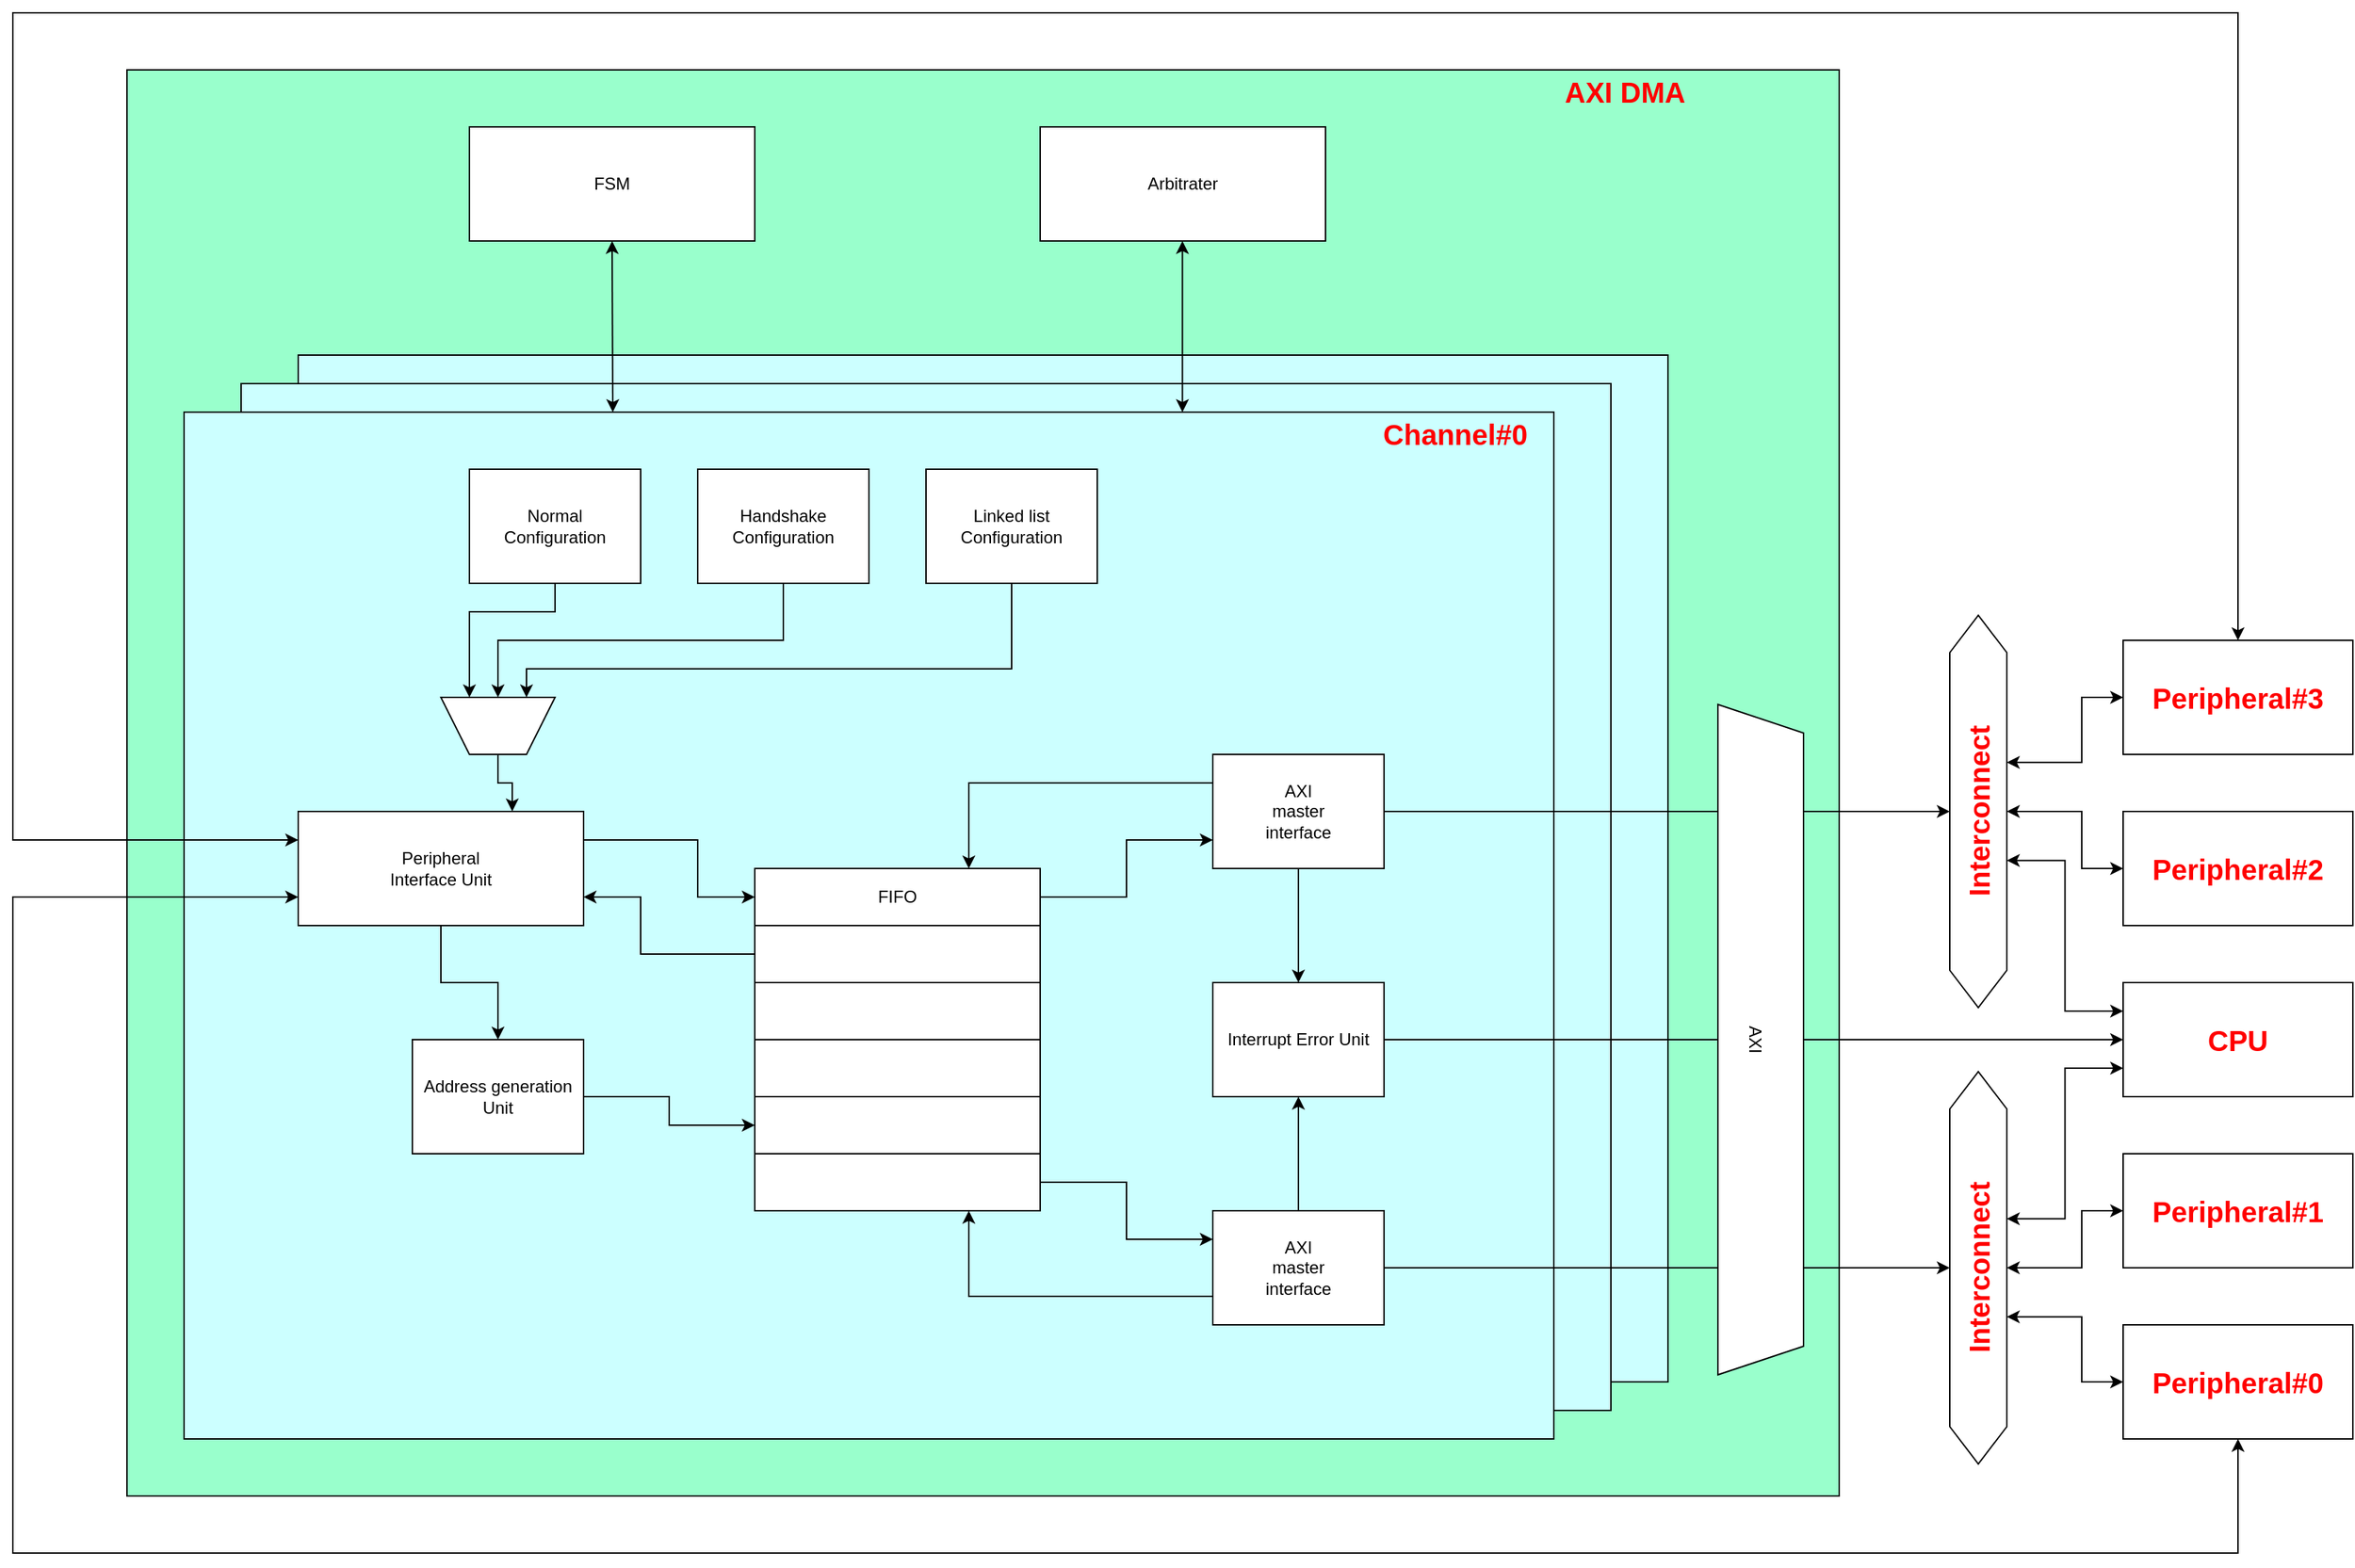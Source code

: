 <mxfile version="20.8.20" type="device"><diagram name="Page-1" id="laFq4SPXvr4mUaNoG60j"><mxGraphModel dx="2440" dy="2529" grid="1" gridSize="10" guides="1" tooltips="1" connect="1" arrows="1" fold="1" page="1" pageScale="1" pageWidth="827" pageHeight="1169" math="0" shadow="0"><root><mxCell id="0"/><mxCell id="1" parent="0"/><mxCell id="YrL9zVgEf5uvfWbwpoK--57" value="" style="rounded=0;whiteSpace=wrap;html=1;fillColor=#99FFCC;" parent="1" vertex="1"><mxGeometry x="160" y="-200" width="1200" height="1000" as="geometry"/></mxCell><mxCell id="YrL9zVgEf5uvfWbwpoK--50" value="" style="rounded=0;whiteSpace=wrap;html=1;fillColor=#CCFFFF;" parent="1" vertex="1"><mxGeometry x="280" width="960" height="720" as="geometry"/></mxCell><mxCell id="YrL9zVgEf5uvfWbwpoK--49" value="" style="rounded=0;whiteSpace=wrap;html=1;fillColor=#CCFFFF;" parent="1" vertex="1"><mxGeometry x="240" y="20" width="960" height="720" as="geometry"/></mxCell><mxCell id="rFKA7gapaT-DGG9I3L7u-9" value="" style="rounded=0;whiteSpace=wrap;html=1;fillColor=#CCFFFF;" parent="1" vertex="1"><mxGeometry x="200" y="40" width="960" height="720" as="geometry"/></mxCell><mxCell id="rFKA7gapaT-DGG9I3L7u-1" value="Arbitrater" style="rounded=0;whiteSpace=wrap;html=1;" parent="1" vertex="1"><mxGeometry x="800" y="-160" width="200" height="80" as="geometry"/></mxCell><mxCell id="YrL9zVgEf5uvfWbwpoK--6" style="edgeStyle=orthogonalEdgeStyle;rounded=0;orthogonalLoop=1;jettySize=auto;html=1;exitX=0.5;exitY=1;exitDx=0;exitDy=0;entryX=0.75;entryY=1;entryDx=0;entryDy=0;" parent="1" source="rFKA7gapaT-DGG9I3L7u-3" target="YrL9zVgEf5uvfWbwpoK--5" edge="1"><mxGeometry relative="1" as="geometry"><Array as="points"><mxPoint x="460" y="180"/><mxPoint x="400" y="180"/></Array></mxGeometry></mxCell><mxCell id="rFKA7gapaT-DGG9I3L7u-3" value="Normal&lt;br&gt;Configuration" style="rounded=0;whiteSpace=wrap;html=1;" parent="1" vertex="1"><mxGeometry x="400" y="80" width="120" height="80" as="geometry"/></mxCell><mxCell id="YrL9zVgEf5uvfWbwpoK--7" style="edgeStyle=orthogonalEdgeStyle;rounded=0;orthogonalLoop=1;jettySize=auto;html=1;exitX=0.5;exitY=1;exitDx=0;exitDy=0;" parent="1" source="rFKA7gapaT-DGG9I3L7u-4" target="YrL9zVgEf5uvfWbwpoK--5" edge="1"><mxGeometry relative="1" as="geometry"/></mxCell><mxCell id="rFKA7gapaT-DGG9I3L7u-4" value="Handshake&lt;br&gt;Configuration" style="rounded=0;whiteSpace=wrap;html=1;" parent="1" vertex="1"><mxGeometry x="560" y="80" width="120" height="80" as="geometry"/></mxCell><mxCell id="YrL9zVgEf5uvfWbwpoK--8" style="edgeStyle=orthogonalEdgeStyle;rounded=0;orthogonalLoop=1;jettySize=auto;html=1;exitX=0.5;exitY=1;exitDx=0;exitDy=0;entryX=0.25;entryY=1;entryDx=0;entryDy=0;" parent="1" source="rFKA7gapaT-DGG9I3L7u-5" target="YrL9zVgEf5uvfWbwpoK--5" edge="1"><mxGeometry relative="1" as="geometry"><Array as="points"><mxPoint x="780" y="220"/><mxPoint x="440" y="220"/></Array></mxGeometry></mxCell><mxCell id="rFKA7gapaT-DGG9I3L7u-5" value="Linked list&lt;br&gt;Configuration" style="rounded=0;whiteSpace=wrap;html=1;" parent="1" vertex="1"><mxGeometry x="720" y="80" width="120" height="80" as="geometry"/></mxCell><mxCell id="YrL9zVgEf5uvfWbwpoK--22" style="edgeStyle=orthogonalEdgeStyle;rounded=0;orthogonalLoop=1;jettySize=auto;html=1;exitX=0.5;exitY=1;exitDx=0;exitDy=0;" parent="1" source="rFKA7gapaT-DGG9I3L7u-6" target="YrL9zVgEf5uvfWbwpoK--21" edge="1"><mxGeometry relative="1" as="geometry"/></mxCell><mxCell id="YrL9zVgEf5uvfWbwpoK--26" style="edgeStyle=orthogonalEdgeStyle;rounded=0;orthogonalLoop=1;jettySize=auto;html=1;exitX=0;exitY=0.25;exitDx=0;exitDy=0;entryX=0.75;entryY=0;entryDx=0;entryDy=0;" parent="1" source="rFKA7gapaT-DGG9I3L7u-6" target="YrL9zVgEf5uvfWbwpoK--14" edge="1"><mxGeometry relative="1" as="geometry"/></mxCell><mxCell id="YrL9zVgEf5uvfWbwpoK--46" style="edgeStyle=orthogonalEdgeStyle;rounded=0;orthogonalLoop=1;jettySize=auto;html=1;exitX=1;exitY=0.5;exitDx=0;exitDy=0;entryX=0.5;entryY=1;entryDx=0;entryDy=0;" parent="1" source="rFKA7gapaT-DGG9I3L7u-6" target="YrL9zVgEf5uvfWbwpoK--39" edge="1"><mxGeometry relative="1" as="geometry"/></mxCell><mxCell id="rFKA7gapaT-DGG9I3L7u-6" value="AXI&lt;br&gt;master&lt;br&gt;interface" style="rounded=0;whiteSpace=wrap;html=1;" parent="1" vertex="1"><mxGeometry x="921" y="280" width="120" height="80" as="geometry"/></mxCell><mxCell id="YrL9zVgEf5uvfWbwpoK--23" style="edgeStyle=orthogonalEdgeStyle;rounded=0;orthogonalLoop=1;jettySize=auto;html=1;exitX=0.5;exitY=0;exitDx=0;exitDy=0;entryX=0.5;entryY=1;entryDx=0;entryDy=0;" parent="1" source="rFKA7gapaT-DGG9I3L7u-7" target="YrL9zVgEf5uvfWbwpoK--21" edge="1"><mxGeometry relative="1" as="geometry"/></mxCell><mxCell id="YrL9zVgEf5uvfWbwpoK--27" style="edgeStyle=orthogonalEdgeStyle;rounded=0;orthogonalLoop=1;jettySize=auto;html=1;exitX=0;exitY=0.75;exitDx=0;exitDy=0;entryX=0.75;entryY=1;entryDx=0;entryDy=0;" parent="1" source="rFKA7gapaT-DGG9I3L7u-7" target="YrL9zVgEf5uvfWbwpoK--19" edge="1"><mxGeometry relative="1" as="geometry"/></mxCell><mxCell id="YrL9zVgEf5uvfWbwpoK--47" style="edgeStyle=orthogonalEdgeStyle;rounded=0;orthogonalLoop=1;jettySize=auto;html=1;exitX=1;exitY=0.5;exitDx=0;exitDy=0;entryX=0.5;entryY=1;entryDx=0;entryDy=0;" parent="1" source="rFKA7gapaT-DGG9I3L7u-7" target="YrL9zVgEf5uvfWbwpoK--32" edge="1"><mxGeometry relative="1" as="geometry"/></mxCell><mxCell id="rFKA7gapaT-DGG9I3L7u-7" value="AXI&lt;br&gt;master&lt;br&gt;interface" style="rounded=0;whiteSpace=wrap;html=1;" parent="1" vertex="1"><mxGeometry x="921" y="600" width="120" height="80" as="geometry"/></mxCell><mxCell id="YrL9zVgEf5uvfWbwpoK--1" value="FSM" style="rounded=0;whiteSpace=wrap;html=1;" parent="1" vertex="1"><mxGeometry x="400" y="-160" width="200" height="80" as="geometry"/></mxCell><mxCell id="YrL9zVgEf5uvfWbwpoK--34" style="edgeStyle=orthogonalEdgeStyle;rounded=0;orthogonalLoop=1;jettySize=auto;html=1;exitX=0.5;exitY=1;exitDx=0;exitDy=0;entryX=0.5;entryY=0;entryDx=0;entryDy=0;" parent="1" source="YrL9zVgEf5uvfWbwpoK--2" target="YrL9zVgEf5uvfWbwpoK--10" edge="1"><mxGeometry relative="1" as="geometry"/></mxCell><mxCell id="YrL9zVgEf5uvfWbwpoK--43" style="edgeStyle=orthogonalEdgeStyle;rounded=0;orthogonalLoop=1;jettySize=auto;html=1;exitX=1;exitY=0.25;exitDx=0;exitDy=0;entryX=0;entryY=0.5;entryDx=0;entryDy=0;" parent="1" source="YrL9zVgEf5uvfWbwpoK--2" target="YrL9zVgEf5uvfWbwpoK--14" edge="1"><mxGeometry relative="1" as="geometry"><Array as="points"><mxPoint x="560" y="340"/><mxPoint x="560" y="380"/></Array></mxGeometry></mxCell><mxCell id="YrL9zVgEf5uvfWbwpoK--2" value="Peripheral&lt;br&gt;Interface Unit" style="rounded=0;whiteSpace=wrap;html=1;" parent="1" vertex="1"><mxGeometry x="280" y="320" width="200" height="80" as="geometry"/></mxCell><mxCell id="YrL9zVgEf5uvfWbwpoK--12" style="edgeStyle=orthogonalEdgeStyle;rounded=0;orthogonalLoop=1;jettySize=auto;html=1;exitX=0.5;exitY=0;exitDx=0;exitDy=0;entryX=0.75;entryY=0;entryDx=0;entryDy=0;" parent="1" source="YrL9zVgEf5uvfWbwpoK--5" target="YrL9zVgEf5uvfWbwpoK--2" edge="1"><mxGeometry relative="1" as="geometry"/></mxCell><mxCell id="YrL9zVgEf5uvfWbwpoK--5" value="" style="shape=trapezoid;perimeter=trapezoidPerimeter;whiteSpace=wrap;html=1;fixedSize=1;rotation=-180;" parent="1" vertex="1"><mxGeometry x="380" y="240" width="80" height="40" as="geometry"/></mxCell><mxCell id="YrL9zVgEf5uvfWbwpoK--35" style="edgeStyle=orthogonalEdgeStyle;rounded=0;orthogonalLoop=1;jettySize=auto;html=1;exitX=1;exitY=0.5;exitDx=0;exitDy=0;entryX=0;entryY=0.5;entryDx=0;entryDy=0;" parent="1" source="YrL9zVgEf5uvfWbwpoK--10" target="YrL9zVgEf5uvfWbwpoK--18" edge="1"><mxGeometry relative="1" as="geometry"/></mxCell><mxCell id="YrL9zVgEf5uvfWbwpoK--10" value="Address generation Unit" style="rounded=0;whiteSpace=wrap;html=1;" parent="1" vertex="1"><mxGeometry x="360" y="480" width="120" height="80" as="geometry"/></mxCell><mxCell id="YrL9zVgEf5uvfWbwpoK--20" value="" style="group" parent="1" vertex="1" connectable="0"><mxGeometry x="600" y="360" width="200" height="240" as="geometry"/></mxCell><mxCell id="YrL9zVgEf5uvfWbwpoK--14" value="FIFO" style="rounded=0;whiteSpace=wrap;html=1;" parent="YrL9zVgEf5uvfWbwpoK--20" vertex="1"><mxGeometry width="200" height="40" as="geometry"/></mxCell><mxCell id="YrL9zVgEf5uvfWbwpoK--15" value="" style="rounded=0;whiteSpace=wrap;html=1;" parent="YrL9zVgEf5uvfWbwpoK--20" vertex="1"><mxGeometry y="40" width="200" height="40" as="geometry"/></mxCell><mxCell id="YrL9zVgEf5uvfWbwpoK--16" value="" style="rounded=0;whiteSpace=wrap;html=1;" parent="YrL9zVgEf5uvfWbwpoK--20" vertex="1"><mxGeometry y="80" width="200" height="40" as="geometry"/></mxCell><mxCell id="YrL9zVgEf5uvfWbwpoK--17" value="" style="rounded=0;whiteSpace=wrap;html=1;" parent="YrL9zVgEf5uvfWbwpoK--20" vertex="1"><mxGeometry y="120" width="200" height="40" as="geometry"/></mxCell><mxCell id="YrL9zVgEf5uvfWbwpoK--18" value="" style="rounded=0;whiteSpace=wrap;html=1;" parent="YrL9zVgEf5uvfWbwpoK--20" vertex="1"><mxGeometry y="160" width="200" height="40" as="geometry"/></mxCell><mxCell id="YrL9zVgEf5uvfWbwpoK--19" value="" style="rounded=0;whiteSpace=wrap;html=1;" parent="YrL9zVgEf5uvfWbwpoK--20" vertex="1"><mxGeometry y="200" width="200" height="40" as="geometry"/></mxCell><mxCell id="YrL9zVgEf5uvfWbwpoK--48" style="edgeStyle=orthogonalEdgeStyle;rounded=0;orthogonalLoop=1;jettySize=auto;html=1;exitX=1;exitY=0.5;exitDx=0;exitDy=0;entryX=0;entryY=0.5;entryDx=0;entryDy=0;" parent="1" source="YrL9zVgEf5uvfWbwpoK--21" target="YrL9zVgEf5uvfWbwpoK--40" edge="1"><mxGeometry relative="1" as="geometry"/></mxCell><mxCell id="YrL9zVgEf5uvfWbwpoK--21" value="Interrupt Error Unit" style="rounded=0;whiteSpace=wrap;html=1;" parent="1" vertex="1"><mxGeometry x="921" y="440" width="120" height="80" as="geometry"/></mxCell><mxCell id="YrL9zVgEf5uvfWbwpoK--24" style="edgeStyle=orthogonalEdgeStyle;rounded=0;orthogonalLoop=1;jettySize=auto;html=1;exitX=1;exitY=0.5;exitDx=0;exitDy=0;entryX=0;entryY=0.75;entryDx=0;entryDy=0;" parent="1" source="YrL9zVgEf5uvfWbwpoK--14" target="rFKA7gapaT-DGG9I3L7u-6" edge="1"><mxGeometry relative="1" as="geometry"/></mxCell><mxCell id="YrL9zVgEf5uvfWbwpoK--25" style="edgeStyle=orthogonalEdgeStyle;rounded=0;orthogonalLoop=1;jettySize=auto;html=1;exitX=1;exitY=0.5;exitDx=0;exitDy=0;entryX=0;entryY=0.25;entryDx=0;entryDy=0;" parent="1" source="YrL9zVgEf5uvfWbwpoK--19" target="rFKA7gapaT-DGG9I3L7u-7" edge="1"><mxGeometry relative="1" as="geometry"/></mxCell><mxCell id="YrL9zVgEf5uvfWbwpoK--72" style="edgeStyle=orthogonalEdgeStyle;rounded=0;orthogonalLoop=1;jettySize=auto;html=1;exitX=0;exitY=0.25;exitDx=0;exitDy=0;entryX=0.625;entryY=0;entryDx=0;entryDy=0;fontSize=20;fontColor=#FF0000;startArrow=classic;startFill=1;" parent="1" source="YrL9zVgEf5uvfWbwpoK--40" target="YrL9zVgEf5uvfWbwpoK--39" edge="1"><mxGeometry relative="1" as="geometry"/></mxCell><mxCell id="YrL9zVgEf5uvfWbwpoK--73" style="edgeStyle=orthogonalEdgeStyle;rounded=0;orthogonalLoop=1;jettySize=auto;html=1;exitX=0;exitY=0.75;exitDx=0;exitDy=0;entryX=0.375;entryY=0;entryDx=0;entryDy=0;fontSize=20;fontColor=#FF0000;startArrow=classic;startFill=1;" parent="1" source="YrL9zVgEf5uvfWbwpoK--40" target="YrL9zVgEf5uvfWbwpoK--32" edge="1"><mxGeometry relative="1" as="geometry"/></mxCell><mxCell id="YrL9zVgEf5uvfWbwpoK--40" value="&lt;b&gt;&lt;font style=&quot;font-size: 20px;&quot; color=&quot;#ff0000&quot;&gt;CPU&lt;/font&gt;&lt;/b&gt;" style="rounded=0;whiteSpace=wrap;html=1;" parent="1" vertex="1"><mxGeometry x="1559" y="440" width="161" height="80" as="geometry"/></mxCell><mxCell id="YrL9zVgEf5uvfWbwpoK--44" style="edgeStyle=orthogonalEdgeStyle;rounded=0;orthogonalLoop=1;jettySize=auto;html=1;exitX=0;exitY=0.5;exitDx=0;exitDy=0;entryX=1;entryY=0.75;entryDx=0;entryDy=0;" parent="1" source="YrL9zVgEf5uvfWbwpoK--15" target="YrL9zVgEf5uvfWbwpoK--2" edge="1"><mxGeometry relative="1" as="geometry"><Array as="points"><mxPoint x="520" y="420"/><mxPoint x="520" y="380"/></Array></mxGeometry></mxCell><mxCell id="YrL9zVgEf5uvfWbwpoK--52" value="" style="endArrow=classic;startArrow=classic;html=1;rounded=0;entryX=0.5;entryY=1;entryDx=0;entryDy=0;exitX=0.313;exitY=0;exitDx=0;exitDy=0;exitPerimeter=0;" parent="1" source="rFKA7gapaT-DGG9I3L7u-9" target="YrL9zVgEf5uvfWbwpoK--1" edge="1"><mxGeometry width="50" height="50" relative="1" as="geometry"><mxPoint x="500" y="-20" as="sourcePoint"/><mxPoint x="520" y="-70" as="targetPoint"/></mxGeometry></mxCell><mxCell id="YrL9zVgEf5uvfWbwpoK--56" value="" style="endArrow=classic;startArrow=classic;html=1;rounded=0;entryX=0.5;entryY=1;entryDx=0;entryDy=0;exitX=0.313;exitY=0;exitDx=0;exitDy=0;exitPerimeter=0;" parent="1" edge="1"><mxGeometry width="50" height="50" relative="1" as="geometry"><mxPoint x="899.71" y="40" as="sourcePoint"/><mxPoint x="899.71" y="-80" as="targetPoint"/></mxGeometry></mxCell><mxCell id="YrL9zVgEf5uvfWbwpoK--58" value="&lt;font color=&quot;#ff0000&quot; style=&quot;font-size: 20px;&quot;&gt;AXI DMA&lt;/font&gt;" style="text;html=1;strokeColor=none;fillColor=none;align=center;verticalAlign=middle;whiteSpace=wrap;rounded=0;fontSize=20;fontStyle=1" parent="1" vertex="1"><mxGeometry x="1140" y="-200" width="140" height="30" as="geometry"/></mxCell><mxCell id="YrL9zVgEf5uvfWbwpoK--59" value="&lt;font color=&quot;#ff0000&quot; style=&quot;font-size: 20px;&quot;&gt;Channel#0&lt;/font&gt;" style="text;html=1;strokeColor=none;fillColor=none;align=center;verticalAlign=middle;whiteSpace=wrap;rounded=0;fontSize=20;fontStyle=1" parent="1" vertex="1"><mxGeometry x="1021" y="40" width="140" height="30" as="geometry"/></mxCell><mxCell id="YrL9zVgEf5uvfWbwpoK--61" value="" style="group" parent="1" vertex="1" connectable="0"><mxGeometry x="1437.5" y="182.5" width="40" height="275" as="geometry"/></mxCell><mxCell id="YrL9zVgEf5uvfWbwpoK--39" value="" style="verticalLabelPosition=bottom;verticalAlign=top;html=1;shape=hexagon;perimeter=hexagonPerimeter2;arcSize=6;size=0.095;rotation=90;" parent="YrL9zVgEf5uvfWbwpoK--61" vertex="1"><mxGeometry x="-117.5" y="117.5" width="275" height="40" as="geometry"/></mxCell><mxCell id="YrL9zVgEf5uvfWbwpoK--60" value="&lt;b&gt;Interconnect&lt;/b&gt;" style="text;html=1;strokeColor=none;fillColor=none;align=center;verticalAlign=middle;whiteSpace=wrap;rounded=0;fontSize=20;fontColor=#FF0000;rotation=-90;" parent="YrL9zVgEf5uvfWbwpoK--61" vertex="1"><mxGeometry x="-40" y="122.5" width="120" height="30" as="geometry"/></mxCell><mxCell id="YrL9zVgEf5uvfWbwpoK--63" value="" style="group" parent="1" vertex="1" connectable="0"><mxGeometry x="1437.5" y="502.5" width="40" height="275" as="geometry"/></mxCell><mxCell id="YrL9zVgEf5uvfWbwpoK--32" value="" style="verticalLabelPosition=bottom;verticalAlign=top;html=1;shape=hexagon;perimeter=hexagonPerimeter2;arcSize=6;size=0.095;rotation=90;" parent="YrL9zVgEf5uvfWbwpoK--63" vertex="1"><mxGeometry x="-117.5" y="117.5" width="275" height="40" as="geometry"/></mxCell><mxCell id="YrL9zVgEf5uvfWbwpoK--62" value="&lt;b&gt;Interconnect&lt;/b&gt;" style="text;html=1;strokeColor=none;fillColor=none;align=center;verticalAlign=middle;whiteSpace=wrap;rounded=0;fontSize=20;fontColor=#FF0000;rotation=-90;" parent="YrL9zVgEf5uvfWbwpoK--63" vertex="1"><mxGeometry x="-40" y="122.5" width="120" height="30" as="geometry"/></mxCell><mxCell id="YrL9zVgEf5uvfWbwpoK--70" style="edgeStyle=orthogonalEdgeStyle;rounded=0;orthogonalLoop=1;jettySize=auto;html=1;exitX=0;exitY=0.5;exitDx=0;exitDy=0;entryX=0.5;entryY=0;entryDx=0;entryDy=0;fontSize=20;fontColor=#FF0000;startArrow=classic;startFill=1;" parent="1" source="YrL9zVgEf5uvfWbwpoK--64" target="YrL9zVgEf5uvfWbwpoK--32" edge="1"><mxGeometry relative="1" as="geometry"><Array as="points"><mxPoint x="1530" y="600"/><mxPoint x="1530" y="640"/></Array></mxGeometry></mxCell><mxCell id="YrL9zVgEf5uvfWbwpoK--64" value="&lt;b style=&quot;border-color: var(--border-color);&quot;&gt;&lt;font style=&quot;border-color: var(--border-color); font-size: 20px;&quot; color=&quot;#ff0000&quot;&gt;Peripheral#1&lt;/font&gt;&lt;/b&gt;" style="rounded=0;whiteSpace=wrap;html=1;" parent="1" vertex="1"><mxGeometry x="1559" y="560" width="161" height="80" as="geometry"/></mxCell><mxCell id="YrL9zVgEf5uvfWbwpoK--71" style="edgeStyle=orthogonalEdgeStyle;rounded=0;orthogonalLoop=1;jettySize=auto;html=1;exitX=0;exitY=0.5;exitDx=0;exitDy=0;entryX=0.625;entryY=0;entryDx=0;entryDy=0;fontSize=20;fontColor=#FF0000;startArrow=classic;startFill=1;" parent="1" source="YrL9zVgEf5uvfWbwpoK--65" target="YrL9zVgEf5uvfWbwpoK--32" edge="1"><mxGeometry relative="1" as="geometry"><Array as="points"><mxPoint x="1530" y="720"/><mxPoint x="1530" y="674"/></Array></mxGeometry></mxCell><mxCell id="YrL9zVgEf5uvfWbwpoK--76" style="edgeStyle=orthogonalEdgeStyle;rounded=0;orthogonalLoop=1;jettySize=auto;html=1;exitX=0.5;exitY=1;exitDx=0;exitDy=0;entryX=0;entryY=0.75;entryDx=0;entryDy=0;fontSize=20;fontColor=#FF0000;startArrow=classic;startFill=1;" parent="1" source="YrL9zVgEf5uvfWbwpoK--65" target="YrL9zVgEf5uvfWbwpoK--2" edge="1"><mxGeometry relative="1" as="geometry"><Array as="points"><mxPoint x="1640" y="840"/><mxPoint x="80" y="840"/><mxPoint x="80" y="380"/></Array></mxGeometry></mxCell><mxCell id="YrL9zVgEf5uvfWbwpoK--65" value="&lt;b&gt;&lt;font style=&quot;font-size: 20px;&quot; color=&quot;#ff0000&quot;&gt;Peripheral#0&lt;/font&gt;&lt;/b&gt;" style="rounded=0;whiteSpace=wrap;html=1;" parent="1" vertex="1"><mxGeometry x="1559" y="680" width="161" height="80" as="geometry"/></mxCell><mxCell id="YrL9zVgEf5uvfWbwpoK--69" style="edgeStyle=orthogonalEdgeStyle;rounded=0;orthogonalLoop=1;jettySize=auto;html=1;exitX=0;exitY=0.5;exitDx=0;exitDy=0;entryX=0.5;entryY=0;entryDx=0;entryDy=0;fontSize=20;fontColor=#FF0000;startArrow=classic;startFill=1;" parent="1" source="YrL9zVgEf5uvfWbwpoK--66" target="YrL9zVgEf5uvfWbwpoK--39" edge="1"><mxGeometry relative="1" as="geometry"><Array as="points"><mxPoint x="1530" y="360"/><mxPoint x="1530" y="320"/></Array></mxGeometry></mxCell><mxCell id="YrL9zVgEf5uvfWbwpoK--66" value="&lt;b style=&quot;border-color: var(--border-color);&quot;&gt;&lt;font style=&quot;border-color: var(--border-color); font-size: 20px;&quot; color=&quot;#ff0000&quot;&gt;Peripheral#2&lt;/font&gt;&lt;/b&gt;" style="rounded=0;whiteSpace=wrap;html=1;" parent="1" vertex="1"><mxGeometry x="1559" y="320" width="161" height="80" as="geometry"/></mxCell><mxCell id="YrL9zVgEf5uvfWbwpoK--68" style="edgeStyle=orthogonalEdgeStyle;rounded=0;orthogonalLoop=1;jettySize=auto;html=1;exitX=0;exitY=0.5;exitDx=0;exitDy=0;entryX=0.375;entryY=0;entryDx=0;entryDy=0;fontSize=20;fontColor=#FF0000;startArrow=classic;startFill=1;" parent="1" source="YrL9zVgEf5uvfWbwpoK--67" target="YrL9zVgEf5uvfWbwpoK--39" edge="1"><mxGeometry relative="1" as="geometry"><Array as="points"><mxPoint x="1530" y="240"/><mxPoint x="1530" y="286"/></Array></mxGeometry></mxCell><mxCell id="YrL9zVgEf5uvfWbwpoK--77" style="edgeStyle=orthogonalEdgeStyle;rounded=0;orthogonalLoop=1;jettySize=auto;html=1;exitX=0.5;exitY=0;exitDx=0;exitDy=0;entryX=0;entryY=0.25;entryDx=0;entryDy=0;fontSize=20;fontColor=#FF0000;startArrow=classic;startFill=1;" parent="1" source="YrL9zVgEf5uvfWbwpoK--67" target="YrL9zVgEf5uvfWbwpoK--2" edge="1"><mxGeometry relative="1" as="geometry"><Array as="points"><mxPoint x="1640" y="-240"/><mxPoint x="80" y="-240"/><mxPoint x="80" y="340"/></Array></mxGeometry></mxCell><mxCell id="YrL9zVgEf5uvfWbwpoK--67" value="&lt;b style=&quot;border-color: var(--border-color);&quot;&gt;&lt;font style=&quot;border-color: var(--border-color); font-size: 20px;&quot; color=&quot;#ff0000&quot;&gt;Peripheral#3&lt;/font&gt;&lt;/b&gt;" style="rounded=0;whiteSpace=wrap;html=1;" parent="1" vertex="1"><mxGeometry x="1559" y="200" width="161" height="80" as="geometry"/></mxCell><mxCell id="YrL9zVgEf5uvfWbwpoK--78" value="&lt;font style=&quot;font-size: 12px;&quot; color=&quot;#000000&quot;&gt;AXI&lt;/font&gt;" style="shape=trapezoid;perimeter=trapezoidPerimeter;whiteSpace=wrap;html=1;fixedSize=1;strokeColor=#000000;fontSize=20;fontColor=#FF0000;fillColor=#FFFFFF;rotation=90;" parent="1" vertex="1"><mxGeometry x="1070" y="450" width="470" height="60" as="geometry"/></mxCell></root></mxGraphModel></diagram></mxfile>